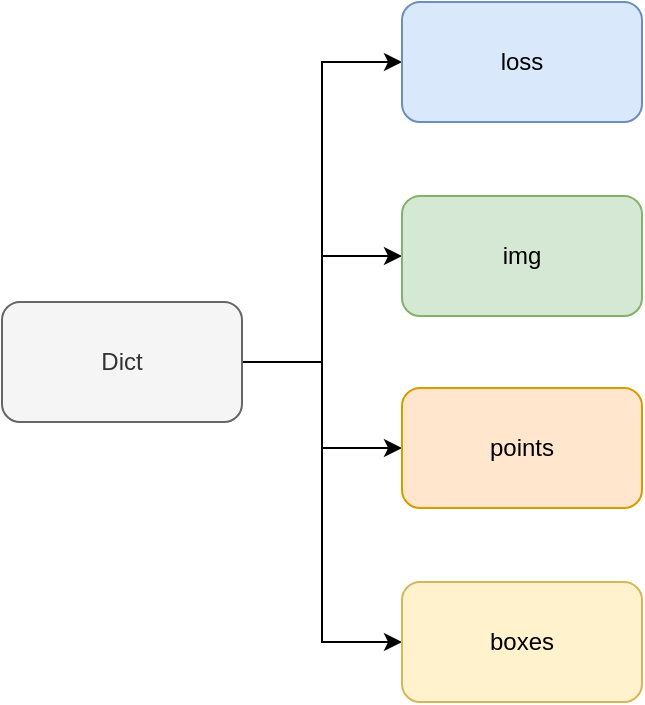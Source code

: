 <mxfile version="20.2.7" type="github">
  <diagram id="wjeXScoZAjYG2I4b2xbk" name="第 1 页">
    <mxGraphModel dx="1367" dy="540" grid="1" gridSize="10" guides="1" tooltips="1" connect="1" arrows="1" fold="1" page="1" pageScale="1" pageWidth="827" pageHeight="1169" math="0" shadow="0">
      <root>
        <mxCell id="0" />
        <mxCell id="1" parent="0" />
        <mxCell id="aS5N9NK5Ezvjyif94fvz-13" style="edgeStyle=orthogonalEdgeStyle;rounded=0;orthogonalLoop=1;jettySize=auto;html=1;entryX=0;entryY=0.5;entryDx=0;entryDy=0;" edge="1" parent="1" source="aS5N9NK5Ezvjyif94fvz-3" target="aS5N9NK5Ezvjyif94fvz-10">
          <mxGeometry relative="1" as="geometry" />
        </mxCell>
        <mxCell id="aS5N9NK5Ezvjyif94fvz-14" style="edgeStyle=orthogonalEdgeStyle;rounded=0;orthogonalLoop=1;jettySize=auto;html=1;" edge="1" parent="1" source="aS5N9NK5Ezvjyif94fvz-3" target="aS5N9NK5Ezvjyif94fvz-4">
          <mxGeometry relative="1" as="geometry" />
        </mxCell>
        <mxCell id="aS5N9NK5Ezvjyif94fvz-15" style="edgeStyle=orthogonalEdgeStyle;rounded=0;orthogonalLoop=1;jettySize=auto;html=1;" edge="1" parent="1" source="aS5N9NK5Ezvjyif94fvz-3" target="aS5N9NK5Ezvjyif94fvz-6">
          <mxGeometry relative="1" as="geometry" />
        </mxCell>
        <mxCell id="aS5N9NK5Ezvjyif94fvz-16" style="edgeStyle=orthogonalEdgeStyle;rounded=0;orthogonalLoop=1;jettySize=auto;html=1;entryX=0;entryY=0.5;entryDx=0;entryDy=0;" edge="1" parent="1" source="aS5N9NK5Ezvjyif94fvz-3" target="aS5N9NK5Ezvjyif94fvz-12">
          <mxGeometry relative="1" as="geometry" />
        </mxCell>
        <mxCell id="aS5N9NK5Ezvjyif94fvz-3" value="Dict" style="rounded=1;whiteSpace=wrap;html=1;fillColor=#f5f5f5;strokeColor=#666666;fontColor=#333333;" vertex="1" parent="1">
          <mxGeometry x="170" y="360" width="120" height="60" as="geometry" />
        </mxCell>
        <mxCell id="aS5N9NK5Ezvjyif94fvz-4" value="img" style="rounded=1;whiteSpace=wrap;html=1;fillColor=#d5e8d4;strokeColor=#82b366;" vertex="1" parent="1">
          <mxGeometry x="370" y="307" width="120" height="60" as="geometry" />
        </mxCell>
        <mxCell id="aS5N9NK5Ezvjyif94fvz-6" value="points" style="whiteSpace=wrap;html=1;rounded=1;fillColor=#ffe6cc;strokeColor=#d79b00;" vertex="1" parent="1">
          <mxGeometry x="370" y="403" width="120" height="60" as="geometry" />
        </mxCell>
        <mxCell id="aS5N9NK5Ezvjyif94fvz-10" value="loss" style="whiteSpace=wrap;html=1;rounded=1;fillColor=#dae8fc;strokeColor=#6c8ebf;" vertex="1" parent="1">
          <mxGeometry x="370" y="210" width="120" height="60" as="geometry" />
        </mxCell>
        <mxCell id="aS5N9NK5Ezvjyif94fvz-12" value="boxes" style="whiteSpace=wrap;html=1;rounded=1;fillColor=#fff2cc;strokeColor=#d6b656;" vertex="1" parent="1">
          <mxGeometry x="370" y="500" width="120" height="60" as="geometry" />
        </mxCell>
      </root>
    </mxGraphModel>
  </diagram>
</mxfile>
